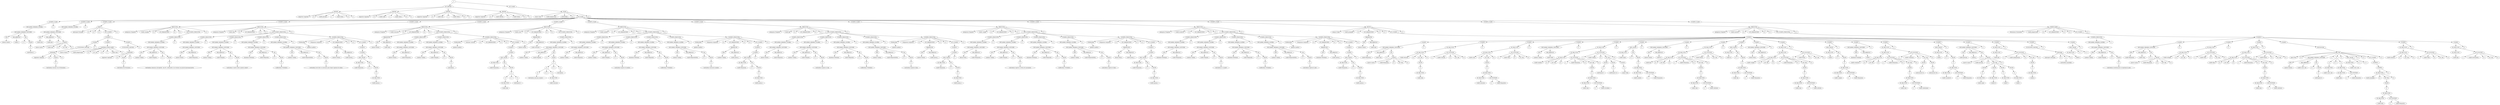 digraph G{
39379979[label="S"];
39379979->18875499;
18875499[label="LST_IMPORT"];
18875499->35661763;
35661763[label="IMPORT"];
35661763->52520413;
52520413[label="(importar) importar"];
35661763->2921675;
2921675[label="(() ("];
35661763->26295076;
26295076[label="(valId) persona"];
35661763->35329099;
35329099[label="(.) ."];
35661763->49526440;
49526440[label="(valId) xform"];
35661763->43084780;
43084780[label="()) )"];
35661763->52218704;
52218704[label="(;) ;"];
18875499->206293;
206293[label="IMPORT"];
206293->1856645;
1856645[label="(importar) importar"];
206293->16709807;
16709807[label="(() ("];
206293->16170542;
16170542[label="(valId) nodo"];
206293->11317154;
11317154[label="(.) ."];
206293->34745524;
34745524[label="(valId) xform"];
206293->44274261;
44274261[label="()) )"];
206293->62924030;
62924030[label="(;) ;"];
18875499->29445360;
29445360[label="IMPORT"];
29445360->63681652;
63681652[label="(importar) importar"];
29445360->36263964;
36263964[label="(() ("];
29445360->57940224;
57940224[label="(valId) lista"];
29445360->51699968;
51699968[label="(.) ."];
29445360->62646535;
62646535[label="(valId) xform"];
29445360->26947909;
26947909[label="()) )"];
29445360->41204595;
41204595[label="(;) ;"];
18875499->35297043;
35297043[label="IMPORT"];
35297043->49237932;
49237932[label="(importar) importar"];
35297043->40488209;
40488209[label="(() ("];
35297043->28849561;
28849561[label="(valId) libForm"];
35297043->58319463;
58319463[label="(.) ."];
35297043->55113123;
55113123[label="(valId) xform"];
35297043->26256062;
26256062[label="()) )"];
35297043->34977969;
34977969[label="(;) ;"];
39379979->46366269;
46366269[label="LST_CLASE"];
46366269->14643244;
14643244[label="CLASE"];
14643244->64680333;
64680333[label="(clase) clase"];
14643244->45252091;
45252091[label="(valId) pilapersonas"];
14643244->4615638;
4615638[label="EXTENDER"];
14643244->41540743;
41540743[label="({) {"];
14643244->38322367;
38322367[label="CP_CLASE"];
38322367->9356983;
9356983[label="CUERPO_CLASE"];
9356983->17103984;
17103984[label="DECLARAR_VARIABLE_GLOBAL"];
17103984->19718131;
19718131[label="DECLARAR_VARIABLE_SINVISIBI"];
19718131->43245458;
43245458[label="TIPO"];
43245458->53664804;
53664804[label="(entero) entero"];
19718131->13221196;
13221196[label="VAR_ARREGLO"];
13221196->51881906;
51881906[label="(valId) x"];
19718131->64283975;
64283975[label="VAL"];
64283975->41684868;
41684868[label="(=) ="];
64283975->39619499;
39619499[label="VALOR"];
39619499->21031171;
21031171[label="E"];
21031171->55062814;
55062814[label="(valNumero) 1"];
9356983->25803286;
25803286[label="(;) ;"];
38322367->30902987;
30902987[label="CUERPO_CLASE"];
30902987->9691430;
9691430[label="DECLARAR_VARIABLE_GLOBAL"];
9691430->20114008;
20114008[label="DECLARAR_VARIABLE_SINVISIBI"];
20114008->46808346;
46808346[label="TIPO"];
46808346->18621933;
18621933[label="(valId) lista"];
20114008->33379675;
33379675[label="VAR_ARREGLO"];
33379675->31981619;
31981619[label="(valId) pila"];
20114008->19399120;
19399120[label="VAL"];
19399120->40374353;
40374353[label="(=) ="];
19399120->27824865;
27824865[label="VALOR"];
27824865->49097200;
49097200[label="(nuevo) nuevo"];
27824865->39221624;
39221624[label="(valId) lista"];
27824865->17450296;
17450296[label="(() ("];
27824865->22834938;
22834938[label="LST_VAL"];
27824865->4187856;
4187856[label="()) )"];
30902987->37690705;
37690705[label="(;) ;"];
38322367->3672032;
3672032[label="CUERPO_CLASE"];
3672032->33048293;
33048293[label="MAIN"];
33048293->28999185;
28999185[label="(principal) Principal"];
33048293->59666077;
59666077[label="(() ("];
33048293->123786;
123786[label="()) )"];
33048293->1114082;
1114082[label="({) {"];
33048293->10026740;
10026740[label="LST_CUERPO"];
10026740->23131803;
23131803[label="CUERPO+"];
23131803->6859639;
6859639[label="CUERPO"];
6859639->61736753;
61736753[label="FUNCIONES_NATIVAS"];
61736753->18759866;
18759866[label="IMPRIMIR"];
18759866->34621067;
34621067[label="(imprimir) imprimir"];
18759866->43154149;
43154149[label="(() ("];
18759866->52843025;
52843025[label="VALOR"];
52843025->5825185;
5825185[label="E"];
5825185->52426669;
52426669[label="(valCadena) iniciare con el formulario"];
18759866->2077973;
2077973[label="()) )"];
6859639->18701764;
18701764[label="(;) ;"];
23131803->34098154;
34098154[label="CUERPO"];
34098154->38447936;
38447936[label="LLAMADA_FORMULARIO"];
38447936->10487112;
10487112[label="(nuevo) Nuevo"];
38447936->27275145;
27275145[label="(valId) pilapersonas"];
38447936->44149718;
44149718[label="(() ("];
38447936->61803142;
61803142[label="LST_VAL"];
38447936->19357372;
19357372[label="()) )"];
38447936->39998624;
39998624[label="(.) ."];
38447936->24443299;
24443299[label="(todo) todo"];
38447936->18663102;
18663102[label="(;) ;"];
23131803->33750194;
33750194[label="CUERPO"];
33750194->35316297;
35316297[label="FUNCIONES_NATIVAS"];
35316297->49411218;
49411218[label="IMPRIMIR"];
49411218->42047784;
42047784[label="(imprimir) imprimir"];
49411218->42885739;
42885739[label="(() ("];
49411218->50427332;
50427332[label="VALOR"];
50427332->51192804;
51192804[label="E"];
51192804->58082052;
58082052[label="(valCadena) fin formulario"];
49411218->52976421;
52976421[label="()) )"];
33750194->7025744;
7025744[label="(;) ;"];
33048293->63231703;
63231703[label="(}) }"];
38322367->32214417;
32214417[label="CUERPO_CLASE"];
32214417->21494305;
21494305[label="PREGUNTA"];
21494305->59231023;
59231023[label="(pregunta) Pregunta"];
21494305->63317164;
63317164[label="(valId) notapila"];
21494305->32983569;
32983569[label="(() ("];
21494305->28416672;
28416672[label="LST_PARAMETROS"];
21494305->54423456;
54423456[label="()) )"];
21494305->20049059;
20049059[label="({) {"];
21494305->46223811;
46223811[label="LST_CUERPO_PREGUNTA"];
46223811->13361120;
13361120[label="CUERPO_PREGUNTA"];
13361120->53141219;
53141219[label="DECLARAR_VARIABLE_GLOBAL"];
53141219->8508925;
8508925[label="DECLARAR_VARIABLE_SINVISIBI"];
8508925->9471463;
9471463[label="TIPO"];
9471463->18134306;
18134306[label="(cadena) Cadena"];
8508925->28991032;
28991032[label="VAR_ARREGLO"];
28991032->59592696;
59592696[label="(valId) Etiqueta"];
8508925->66572221;
66572221[label="VAL"];
66572221->62279078;
62279078[label="(=) ="];
66572221->23640798;
23640798[label="VALOR"];
23640798->11440597;
11440597[label="E"];
11440597->35856517;
35856517[label="(valCadena) atencion: @{negrilla, tam:30, subrayado}:{se evaluara una pila de personas}@ fin"];
13361120->54273197;
54273197[label="(;) ;"];
21494305->18696727;
18696727[label="(}) }"];
38322367->34052821;
34052821[label="CUERPO_CLASE"];
34052821->38039934;
38039934[label="PREGUNTA"];
38039934->6815093;
6815093[label="(pregunta) Pregunta"];
38039934->61335842;
61335842[label="(valId) data"];
38039934->15151670;
15151670[label="(() ("];
38039934->2147306;
2147306[label="LST_PARAMETROS"];
38039934->19325759;
19325759[label="()) )"];
38039934->39714111;
39714111[label="({) {"];
38039934->21882681;
21882681[label="LST_CUERPO_PREGUNTA"];
21882681->62726408;
62726408[label="CUERPO_PREGUNTA"];
62726408->27666764;
27666764[label="DECLARAR_VARIABLE_GLOBAL"];
27666764->47674286;
47674286[label="DECLARAR_VARIABLE_SINVISIBI"];
47674286->26415391;
26415391[label="TIPO"];
26415391->36411928;
36411928[label="(entero) Entero"];
47674286->59271898;
59271898[label="VAR_ARREGLO"];
59271898->63685038;
63685038[label="(valId) Respuesta"];
62726408->36294438;
36294438[label="(;) ;"];
21882681->58214490;
58214490[label="CUERPO_PREGUNTA"];
58214490->54168362;
54168362[label="DECLARAR_VARIABLE_GLOBAL"];
54168362->17753217;
17753217[label="DECLARAR_VARIABLE_SINVISIBI"];
17753217->25561231;
25561231[label="TIPO"];
25561231->28724493;
28724493[label="(cadena) Cadena"];
17753217->57193853;
57193853[label="VAR_ARREGLO"];
57193853->44982630;
44982630[label="(valId) Etiqueta"];
17753217->2190491;
2190491[label="VAL"];
2190491->19714419;
19714419[label="(=) ="];
2190491->43212049;
43212049[label="VALOR"];
43212049->53364125;
53364125[label="E"];
53364125->10515080;
10515080[label="(valCadena) cuantos datos quieres meter?"];
58214490->27526859;
27526859[label="(;) ;"];
21882681->46415143;
46415143[label="CUERPO_PREGUNTA"];
46415143->15083110;
15083110[label="DECLARAR_VARIABLE_GLOBAL"];
15083110->1530263;
1530263[label="DECLARAR_VARIABLE_SINVISIBI"];
1530263->13772373;
13772373[label="TIPO"];
13772373->56842496;
56842496[label="(booleano) Booleano"];
1530263->41820417;
41820417[label="VAR_ARREGLO"];
41820417->40839433;
40839433[label="(valId) Requerido"];
1530263->32010577;
32010577[label="VAL"];
32010577->19659738;
19659738[label="(=) ="];
32010577->42719917;
42719917[label="VALOR"];
42719917->48934940;
48934940[label="E"];
48934940->37761278;
37761278[label="(valBoolean) Verdadero"];
46415143->4307190;
4307190[label="(;) ;"];
21882681->38764716;
38764716[label="CUERPO_PREGUNTA"];
38764716->13338129;
13338129[label="DECLARAR_VARIABLE_GLOBAL"];
13338129->52934302;
52934302[label="DECLARAR_VARIABLE_SINVISIBI"];
52934302->6646677;
6646677[label="TIPO"];
6646677->59820093;
59820093[label="(cadena) Cadena"];
52934302->1509928;
1509928[label="VAR_ARREGLO"];
1509928->13589360;
13589360[label="(valId) RequeridoMsn"];
52934302->55195381;
55195381[label="VAL"];
55195381->26996384;
26996384[label="(=) ="];
55195381->41640866;
41640866[label="VALOR"];
41640866->39223476;
39223476[label="E"];
39223476->17466967;
17466967[label="(valCadena) este dato es necesario para lograr ingresar los datos"];
38764716->22984981;
22984981[label="(;) ;"];
21882681->5538237;
5538237[label="CUERPO_PREGUNTA"];
5538237->49844138;
49844138[label="VISIBILIDAD"];
49844138->45944059;
45944059[label="(publico) publico"];
5538237->10843355;
10843355[label="(respuesta) respuesta"];
5538237->30481338;
30481338[label="(() ("];
5538237->5896594;
5896594[label="LST_PARAMETROS"];
5896594->53069346;
53069346[label="PARAMETRO"];
53069346->7862068;
7862068[label="TIPO"];
7862068->3649754;
3649754[label="(entero) Entero"];
53069346->32847787;
32847787[label="VAR_ARREGLO"];
32847787->27194634;
27194634[label="(valId) param_1"];
5538237->43425119;
43425119[label="()) )"];
5538237->55281755;
55281755[label="({) {"];
5538237->27773751;
27773751[label="LST_CUERPO"];
27773751->48637172;
48637172[label="CUERPO+"];
48637172->35081372;
35081372[label="CUERPO"];
35081372->47296894;
47296894[label="ASIG_VALOR"];
47296894->23018869;
23018869[label="ID_VAR_FUNC"];
23018869->5843233;
5843233[label="(valId) Respuesta"];
47296894->52589099;
52589099[label="VAL"];
52589099->3539844;
3539844[label="(=) ="];
52589099->31858597;
31858597[label="VALOR"];
31858597->18291919;
18291919[label="E"];
18291919->30409547;
30409547[label="ID_VAR_FUNC"];
30409547->5250475;
5250475[label="(valId) param_1"];
35081372->47254279;
47254279[label="(;) ;"];
5538237->22635327;
22635327[label="(}) }"];
38039934->2391358;
2391358[label="(}) }"];
38322367->21522228;
21522228[label="CUERPO_CLASE"];
21522228->59482330;
59482330[label="PREGUNTA"];
59482330->65578930;
65578930[label="(pregunta) Pregunta"];
59482330->53339459;
53339459[label="(valId) iteracion"];
59482330->10293088;
10293088[label="(() ("];
59482330->25528928;
25528928[label="LST_PARAMETROS"];
25528928->28433766;
28433766[label="PARAMETRO"];
28433766->54577306;
54577306[label="TIPO"];
54577306->21433709;
21433709[label="(entero) Entero"];
28433766->58685656;
58685656[label="VAR_ARREGLO"];
58685656->58408860;
58408860[label="(valId) data"];
59482330->55917699;
55917699[label="()) )"];
59482330->33497244;
33497244[label="({) {"];
59482330->33039746;
33039746[label="LST_CUERPO_PREGUNTA"];
33039746->28922261;
28922261[label="CUERPO_PREGUNTA"];
28922261->58973758;
58973758[label="DECLARAR_VARIABLE_GLOBAL"];
58973758->61001774;
61001774[label="DECLARAR_VARIABLE_SINVISIBI"];
61001774->12145054;
12145054[label="TIPO"];
12145054->42196623;
42196623[label="(entero) Entero"];
61001774->44225290;
44225290[label="VAR_ARREGLO"];
44225290->62483297;
62483297[label="(valId) Respuesta"];
28922261->25478763;
25478763[label="(;) ;"];
33039746->27982283;
27982283[label="CUERPO_PREGUNTA"];
27982283->50513961;
50513961[label="DECLARAR_VARIABLE_GLOBAL"];
50513961->51972470;
51972470[label="DECLARAR_VARIABLE_SINVISIBI"];
51972470->65099051;
65099051[label="TIPO"];
65099051->49020554;
49020554[label="(cadena) Cadena"];
51972470->38531802;
38531802[label="VAR_ARREGLO"];
38531802->11241901;
11241901[label="(valId) Etiqueta"];
51972470->34068253;
34068253[label="VAL"];
34068253->38178826;
38178826[label="(=) ="];
34068253->8065117;
8065117[label="VALOR"];
8065117->5477191;
5477191[label="E"];
5477191->49294721;
49294721[label="(valCadena)  "];
27982283->40999308;
40999308[label="(;) ;"];
33039746->33449458;
33449458[label="CUERPO_PREGUNTA"];
33449458->32609666;
32609666[label="VISIBILIDAD"];
32609666->25051543;
25051543[label="(publico) publico"];
33449458->24137296;
24137296[label="(calcular) Calcular"];
33449458->15909080;
15909080[label="(() ("];
33449458->8963999;
8963999[label="LST_PARAMETROS"];
33449458->13567135;
13567135[label="()) )"];
33449458->54995351;
54995351[label="({) {"];
33449458->25196113;
25196113[label="LST_CUERPO"];
25196113->25438431;
25438431[label="CUERPO+"];
25438431->27619288;
27619288[label="CUERPO"];
27619288->47247007;
47247007[label="ASIG_VALOR"];
47247007->22569884;
22569884[label="ID_VAR_FUNC"];
22569884->1802368;
1802368[label="(valId) Respuesta"];
47247007->16221316;
16221316[label="VAL"];
16221316->11774121;
11774121[label="(=) ="];
16221316->38858233;
38858233[label="VALOR"];
38858233->14179779;
14179779[label="E"];
14179779->60509154;
60509154[label="E"];
60509154->7711478;
7711478[label="ID_VAR_FUNC"];
7711478->2294440;
2294440[label="(valId) data"];
14179779->20649961;
20649961[label="(+) +"];
14179779->51631922;
51631922[label="E"];
51631922->62034116;
62034116[label="(valNumero) 1"];
27619288->21436136;
21436136[label="(;) ;"];
33449458->58707504;
58707504[label="(}) }"];
59482330->58605492;
58605492[label="(}) }"];
38322367->57687380;
57687380[label="CUERPO_CLASE"];
57687380->49424379;
49424379[label="PREGUNTA"];
49424379->42166233;
42166233[label="(pregunta) Pregunta"];
49424379->43951783;
43951783[label="(valId) aviso"];
49424379->60021735;
60021735[label="(() ("];
49424379->3324704;
3324704[label="LST_PARAMETROS"];
3324704->29922341;
29922341[label="PARAMETRO"];
29922341->865613;
865613[label="TIPO"];
865613->7790523;
7790523[label="(entero) entero"];
29922341->3005847;
3005847[label="VAR_ARREGLO"];
3005847->27052626;
27052626[label="(valId) iteracion"];
49424379->42147045;
42147045[label="()) )"];
49424379->43779089;
43779089[label="({) {"];
49424379->58467488;
58467488[label="LST_CUERPO_PREGUNTA"];
58467488->56445345;
56445345[label="CUERPO_PREGUNTA"];
56445345->38246063;
38246063[label="DECLARAR_VARIABLE_GLOBAL"];
38246063->8670250;
8670250[label="DECLARAR_VARIABLE_SINVISIBI"];
8670250->10923387;
10923387[label="TIPO"];
10923387->31201619;
31201619[label="(cadena) Cadena"];
8670250->12379115;
12379115[label="VAR_ARREGLO"];
12379115->44303172;
44303172[label="(valId) Etiqueta"];
8670250->63184231;
63184231[label="VAL"];
63184231->31787174;
31787174[label="(=) ="];
63184231->17649112;
17649112[label="VALOR"];
17649112->24624288;
24624288[label="E"];
24624288->20292006;
20292006[label="E"];
20292006->48410331;
48410331[label="E"];
48410331->33039800;
33039800[label="(valCadena) persona numero : "];
20292006->28922751;
28922751[label="(+) +"];
20292006->58978167;
58978167[label="E"];
58978167->61041458;
61041458[label="ID_VAR_FUNC"];
61041458->12502218;
12502218[label="(valId) iteracion"];
24624288->45411103;
45411103[label="(+) +"];
24624288->6046746;
6046746[label="E"];
6046746->54420716;
54420716[label="(valCadena)  "];
56445345->20024398;
20024398[label="(;) ;"];
49424379->46001857;
46001857[label="(}) }"];
38322367->11363535;
11363535[label="CUERPO_CLASE"];
11363535->35162951;
35162951[label="PREGUNTA"];
35162951->48031108;
48031108[label="(pregunta) Pregunta"];
35162951->29626789;
29626789[label="(valId) nombre"];
35162951->65314517;
65314517[label="(() ("];
35162951->50959748;
50959748[label="LST_PARAMETROS"];
35162951->55984556;
55984556[label="()) )"];
35162951->34098956;
34098956[label="({) {"];
35162951->38455150;
38455150[label="LST_CUERPO_PREGUNTA"];
38455150->10552036;
10552036[label="CUERPO_PREGUNTA"];
10552036->27859461;
27859461[label="DECLARAR_VARIABLE_GLOBAL"];
27859461->49408564;
49408564[label="DECLARAR_VARIABLE_SINVISIBI"];
49408564->42023897;
42023897[label="TIPO"];
42023897->42670757;
42670757[label="(cadena) Cadena"];
49408564->48492497;
48492497[label="VAR_ARREGLO"];
48492497->33779294;
33779294[label="(valId) Respuesta"];
10552036->35578198;
35578198[label="(;) ;"];
38455150->51768328;
51768328[label="CUERPO_PREGUNTA"];
51768328->63261775;
63261775[label="DECLARAR_VARIABLE_GLOBAL"];
63261775->32485067;
32485067[label="DECLARAR_VARIABLE_SINVISIBI"];
32485067->23930149;
23930149[label="TIPO"];
23930149->14044750;
14044750[label="(cadena) Cadena"];
32485067->59293887;
59293887[label="VAR_ARREGLO"];
59293887->63882937;
63882937[label="(valId) Etiqueta"];
32485067->38075525;
38075525[label="VAL"];
38075525->7135413;
7135413[label="(=) ="];
38075525->64218721;
64218721[label="VALOR"];
64218721->41097577;
41097577[label="E"];
41097577->34333880;
34333880[label="(valCadena) ingrese el nombre"];
51768328->40569470;
40569470[label="(;) ;"];
38455150->29580916;
29580916[label="CUERPO_PREGUNTA"];
29580916->64901660;
64901660[label="DECLARAR_VARIABLE_GLOBAL"];
64901660->47244029;
47244029[label="DECLARAR_VARIABLE_SINVISIBI"];
47244029->22543082;
22543082[label="TIPO"];
22543082->1561146;
1561146[label="(booleano) Booleano"];
47244029->14050320;
14050320[label="VAR_ARREGLO"];
14050320->59344020;
59344020[label="(valId) Requerido"];
47244029->64334135;
64334135[label="VAL"];
64334135->42136306;
42136306[label="(=) ="];
64334135->43682438;
43682438[label="VALOR"];
43682438->57597629;
57597629[label="E"];
57597629->48616614;
48616614[label="(valBoolean) Verdadero"];
29580916->34896348;
34896348[label="(;) ;"];
38455150->45631679;
45631679[label="CUERPO_PREGUNTA"];
45631679->8031928;
8031928[label="DECLARAR_VARIABLE_GLOBAL"];
8031928->5178488;
5178488[label="DECLARAR_VARIABLE_SINVISIBI"];
5178488->46606392;
46606392[label="TIPO"];
46606392->16804345;
16804345[label="(cadena) Cadena"];
5178488->17021380;
17021380[label="VAR_ARREGLO"];
17021380->18974699;
18974699[label="(valId) RequeridoMsn"];
5178488->36554565;
36554565[label="VAL"];
36554565->60555637;
60555637[label="(=) ="];
36554565->8129827;
8129827[label="VALOR"];
8129827->6059584;
6059584[label="E"];
6059584->54536261;
54536261[label="(valCadena) necesario nombre"];
45631679->21064308;
21064308[label="(;) ;"];
38455150->55361044;
55361044[label="CUERPO_PREGUNTA"];
55361044->28487351;
28487351[label="VISIBILIDAD"];
28487351->55059575;
55059575[label="(publico) publico"];
55361044->25774132;
25774132[label="(respuesta) respuesta"];
55361044->30640599;
30640599[label="(() ("];
55361044->7329937;
7329937[label="LST_PARAMETROS"];
7329937->65969435;
65969435[label="PARAMETRO"];
65969435->56854006;
56854006[label="TIPO"];
56854006->41924012;
41924012[label="(cadena) Cadena"];
65969435->41771788;
41771788[label="VAR_ARREGLO"];
41771788->40401777;
40401777[label="(valId) param_1"];
55361044->28071674;
28071674[label="()) )"];
55361044->51318482;
51318482[label="({) {"];
55361044->59213161;
59213161[label="LST_CUERPO"];
59213161->63156409;
63156409[label="CUERPO+"];
63156409->31536769;
31536769[label="CUERPO"];
31536769->15395467;
15395467[label="ASIG_VALOR"];
15395467->4341481;
4341481[label="ID_VAR_FUNC"];
4341481->39073330;
39073330[label="(valId) Respuesta"];
15395467->16115657;
16115657[label="VAL"];
16115657->10823190;
10823190[label="(=) ="];
16115657->30299850;
30299850[label="VALOR"];
30299850->4263198;
4263198[label="E"];
4263198->38368787;
38368787[label="ID_VAR_FUNC"];
38368787->9774771;
9774771[label="(valId) param_1"];
31536769->20864077;
20864077[label="(;) ;"];
55361044->53558972;
53558972[label="(}) }"];
35162951->12268704;
12268704[label="(}) }"];
38322367->43309474;
43309474[label="CUERPO_CLASE"];
43309474->54240947;
54240947[label="PREGUNTA"];
54240947->18406476;
18406476[label="(pregunta) Pregunta"];
54240947->31440558;
31440558[label="(valId) dpi"];
54240947->14529570;
14529570[label="(() ("];
54240947->63657274;
63657274[label="LST_PARAMETROS"];
54240947->36044558;
36044558[label="()) )"];
54240947->55965566;
55965566[label="({) {"];
54240947->33928053;
33928053[label="LST_CUERPO_PREGUNTA"];
33928053->36917027;
36917027[label="CUERPO_PREGUNTA"];
36917027->63817793;
63817793[label="DECLARAR_VARIABLE_GLOBAL"];
63817793->37489233;
37489233[label="DECLARAR_VARIABLE_SINVISIBI"];
37489233->1858778;
1858778[label="TIPO"];
1858778->16729007;
16729007[label="(entero) Entero"];
37489233->16343335;
16343335[label="VAR_ARREGLO"];
16343335->12872293;
12872293[label="(valId) Respuesta"];
36917027->48741777;
48741777[label="(;) ;"];
33928053->36022812;
36022812[label="CUERPO_PREGUNTA"];
36022812->55769855;
55769855[label="DECLARAR_VARIABLE_GLOBAL"];
55769855->32166651;
32166651[label="DECLARAR_VARIABLE_SINVISIBI"];
32166651->21064410;
21064410[label="TIPO"];
21064410->55361963;
55361963[label="(cadena) Cadena"];
32166651->28495625;
28495625[label="VAR_ARREGLO"];
28495625->55134036;
55134036[label="(valId) Etiqueta"];
32166651->26444277;
26444277[label="VAL"];
26444277->36671901;
36671901[label="(=) ="];
26444277->61611653;
61611653[label="VALOR"];
61611653->17633966;
17633966[label="E"];
17633966->24487969;
24487969[label="(valCadena) ingrese su dpi"];
36022812->19065136;
19065136[label="(;) ;"];
33928053->37368498;
37368498[label="CUERPO_PREGUNTA"];
37368498->772170;
772170[label="DECLARAR_VARIABLE_GLOBAL"];
772170->6949536;
6949536[label="DECLARAR_VARIABLE_SINVISIBI"];
6949536->62545829;
62545829[label="TIPO"];
62545829->26041554;
26041554[label="(booleano) Booleano"];
6949536->33047401;
33047401[label="VAR_ARREGLO"];
33047401->28991153;
28991153[label="(valId) Requerido"];
6949536->59593788;
59593788[label="VAL"];
59593788->66582052;
66582052[label="(=) ="];
59593788->62367561;
62367561[label="VALOR"];
62367561->24437140;
24437140[label="E"];
24437140->18607670;
18607670[label="(valBoolean) Verdadero"];
37368498->33251304;
33251304[label="(;) ;"];
33928053->30826283;
30826283[label="CUERPO_PREGUNTA"];
30826283->9001097;
9001097[label="DECLARAR_VARIABLE_GLOBAL"];
9001097->13901009;
13901009[label="DECLARAR_VARIABLE_SINVISIBI"];
13901009->58000222;
58000222[label="TIPO"];
58000222->52239951;
52239951[label="(cadena) Cadena"];
13901009->397519;
397519[label="VAR_ARREGLO"];
397519->3577678;
3577678[label="(valId) RequeridoMsn"];
13901009->32199110;
32199110[label="VAL"];
32199110->21356534;
21356534[label="(=) ="];
32199110->57991080;
57991080[label="VALOR"];
57991080->52157678;
52157678[label="E"];
52157678->66765919;
66765919[label="(valCadena) ingrese el dpi"];
30826283->64022366;
64022366[label="(;) ;"];
33928053->39330387;
39330387[label="CUERPO_PREGUNTA"];
39330387->18429167;
18429167[label="VISIBILIDAD"];
18429167->31644779;
31644779[label="(publico) publico"];
39330387->16367560;
16367560[label="(respuesta) respuesta"];
39330387->13090320;
13090320[label="(() ("];
39330387->50704018;
50704018[label="LST_PARAMETROS"];
50704018->53682985;
53682985[label="PARAMETRO"];
53682985->13384821;
13384821[label="TIPO"];
13384821->53354527;
53354527[label="(entero) Entero"];
53682985->10428696;
10428696[label="VAR_ARREGLO"];
10428696->26749401;
26749401[label="(valId) param_1"];
39330387->39418019;
39418019[label="()) )"];
39330387->19217855;
19217855[label="({) {"];
39330387->38742975;
38742975[label="LST_CUERPO"];
38742975->13142459;
13142459[label="CUERPO+"];
13142459->51173267;
51173267[label="CUERPO"];
51173267->57906226;
57906226[label="ASIG_VALOR"];
57906226->51393992;
51393992[label="ID_VAR_FUNC"];
51393992->59892750;
59892750[label="(valId) Respuesta"];
57906226->2163846;
2163846[label="VAL"];
2163846->19474615;
19474615[label="(=) ="];
2163846->41053812;
41053812[label="VALOR"];
41053812->33939988;
33939988[label="E"];
33939988->37024442;
37024442[label="ID_VAR_FUNC"];
37024442->64784526;
64784526[label="(valId) param_1"];
51173267->46189825;
46189825[label="(;) ;"];
39330387->13055244;
13055244[label="(}) }"];
54240947->50388336;
50388336[label="(}) }"];
38322367->50841847;
50841847[label="CUERPO_CLASE"];
50841847->54923440;
54923440[label="PREGUNTA"];
54923440->24548918;
24548918[label="(pregunta) Pregunta"];
54923440->19613673;
19613673[label="(valId) cumple"];
54923440->42305330;
42305330[label="(() ("];
54923440->45203650;
45203650[label="LST_PARAMETROS"];
54923440->4179666;
4179666[label="()) )"];
54923440->37616995;
37616995[label="({) {"];
54923440->3008638;
3008638[label="LST_CUERPO_PREGUNTA"];
3008638->27077749;
27077749[label="CUERPO_PREGUNTA"];
27077749->42373151;
42373151[label="DECLARAR_VARIABLE_GLOBAL"];
42373151->45814047;
45814047[label="DECLARAR_VARIABLE_SINVISIBI"];
45814047->9673245;
9673245[label="TIPO"];
9673245->19950346;
19950346[label="(fecha) Fecha"];
45814047->45335391;
45335391[label="VAR_ARREGLO"];
45335391->5365342;
5365342[label="(valId) Respuesta"];
27077749->48288078;
48288078[label="(;) ;"];
3008638->31939521;
31939521[label="CUERPO_PREGUNTA"];
31939521->19020241;
19020241[label="DECLARAR_VARIABLE_GLOBAL"];
19020241->36964446;
36964446[label="DECLARAR_VARIABLE_SINVISIBI"];
36964446->64244561;
64244561[label="TIPO"];
64244561->41330139;
41330139[label="(cadena) Cadena"];
36964446->36426933;
36426933[label="VAR_ARREGLO"];
36426933->59406944;
59406944[label="(valId) Etiqueta"];
36964446->64900454;
64900454[label="VAL"];
64900454->47233174;
47233174[label="(=) ="];
64900454->22445387;
22445387[label="VALOR"];
22445387->681892;
681892[label="E"];
681892->6137036;
6137036[label="(valCadena) ingrese su fecha de nacimiento"];
31939521->55233331;
55233331[label="(;) ;"];
3008638->27337939;
27337939[label="CUERPO_PREGUNTA"];
27337939->44714859;
44714859[label="DECLARAR_VARIABLE_GLOBAL"];
44714859->66889413;
66889413[label="DECLARAR_VARIABLE_SINVISIBI"];
66889413->65133811;
65133811[label="TIPO"];
65133811->49333388;
49333388[label="(booleano) Booleano"];
66889413->41347315;
41347315[label="VAR_ARREGLO"];
41347315->36581520;
36581520[label="(valId) Requerido"];
66889413->60798228;
60798228[label="VAL"];
60798228->10313144;
10313144[label="(=) ="];
60798228->25709437;
25709437[label="VALOR"];
25709437->30058349;
30058349[label="E"];
30058349->2089687;
2089687[label="(valBoolean) Verdadero"];
27337939->18807190;
18807190[label="(;) ;"];
3008638->35046986;
35046986[label="CUERPO_PREGUNTA"];
35046986->46987420;
46987420[label="DECLARAR_VARIABLE_GLOBAL"];
46987420->20233597;
20233597[label="DECLARAR_VARIABLE_SINVISIBI"];
20233597->47884646;
47884646[label="TIPO"];
47884646->28308632;
28308632[label="(cadena) Cadena"];
20233597->53451100;
53451100[label="VAR_ARREGLO"];
53451100->11297860;
11297860[label="(valId) RequeridoMsn"];
20233597->34571880;
34571880[label="VAL"];
34571880->42711464;
42711464[label="(=) ="];
34571880->48858863;
48858863[label="VALOR"];
48858863->37076589;
37076589[label="E"];
37076589->65253851;
65253851[label="(valCadena) ingrese el dato"];
35046986->50413755;
50413755[label="(;) ;"];
3008638->51070612;
51070612[label="CUERPO_PREGUNTA"];
51070612->56982329;
56982329[label="VISIBILIDAD"];
56982329->43078913;
43078913[label="(publico) publico"];
51070612->52165903;
52165903[label="(respuesta) respuesta"];
51070612->66839947;
66839947[label="(() ("];
51070612->64688614;
64688614[label="LST_PARAMETROS"];
64688614->45326617;
45326617[label="PARAMETRO"];
45326617->5286373;
5286373[label="TIPO"];
5286373->47577364;
47577364[label="(fecha) Fecha"];
45326617->25543093;
25543093[label="VAR_ARREGLO"];
25543093->28561251;
28561251[label="(valId) param_1"];
51070612->55724670;
55724670[label="()) )"];
51070612->31759983;
31759983[label="({) {"];
51070612->17404391;
17404391[label="LST_CUERPO"];
17404391->22421791;
22421791[label="CUERPO+"];
22421791->469528;
469528[label="CUERPO"];
469528->4225755;
4225755[label="ASIG_VALOR"];
4225755->38031802;
38031802[label="ID_VAR_FUNC"];
38031802->6741900;
6741900[label="(valId) Respuesta"];
4225755->60677108;
60677108[label="VAL"];
60677108->9223066;
9223066[label="(=) ="];
60677108->15898735;
15898735[label="VALOR"];
15898735->8870892;
8870892[label="E"];
8870892->12729171;
12729171[label="ID_VAR_FUNC"];
12729171->47453675;
47453675[label="(valId) param_1"];
469528->24429894;
24429894[label="(;) ;"];
51070612->18542462;
18542462[label="(}) }"];
54923440->32664435;
32664435[label="(}) }"];
38322367->25544462;
25544462[label="CUERPO_CLASE"];
25544462->28573568;
28573568[label="PREGUNTA"];
28573568->55835522;
55835522[label="(pregunta) Pregunta"];
28573568->32757653;
32757653[label="(valId) estadcivil"];
28573568->26383427;
26383427[label="(() ("];
28573568->36124251;
36124251[label="LST_PARAMETROS"];
28573568->56682808;
56682808[label="()) )"];
28573568->40383225;
40383225[label="({) {"];
28573568->27904713;
27904713[label="LST_CUERPO_PREGUNTA"];
27904713->49815832;
49815832[label="CUERPO_PREGUNTA"];
49815832->45689312;
45689312[label="DECLARAR_VARIABLE_GLOBAL"];
45689312->8550624;
8550624[label="DECLARAR_VARIABLE_SINVISIBI"];
8550624->9846754;
9846754[label="TIPO"];
9846754->21511928;
21511928[label="(booleano) Booleano"];
8550624->59389625;
59389625[label="VAR_ARREGLO"];
59389625->64744584;
64744584[label="(valId) Respuesta"];
49815832->45830349;
45830349[label="(;) ;"];
27904713->9819961;
9819961[label="CUERPO_PREGUNTA"];
9819961->21270789;
21270789[label="DECLARAR_VARIABLE_GLOBAL"];
21270789->57219378;
57219378[label="DECLARAR_VARIABLE_SINVISIBI"];
57219378->45212362;
45212362[label="TIPO"];
45212362->4258076;
4258076[label="(cadena) Cadena"];
57219378->38322691;
38322691[label="VAR_ARREGLO"];
38322691->9359903;
9359903[label="(valId) Etiqueta"];
57219378->17130265;
17130265[label="VAL"];
17130265->19954658;
19954658[label="(=) ="];
17130265->45374195;
45374195[label="VALOR"];
45374195->5714573;
5714573[label="E"];
5714573->51431161;
51431161[label="(valCadena) es casado?"];
9819961->60227273;
60227273[label="(;) ;"];
27904713->5174549;
5174549[label="CUERPO_PREGUNTA"];
5174549->46570941;
46570941[label="DECLARAR_VARIABLE_GLOBAL"];
46570941->16485292;
16485292[label="DECLARAR_VARIABLE_SINVISIBI"];
16485292->14149906;
14149906[label="TIPO"];
14149906->60240296;
60240296[label="(booleano) Booleano"];
16485292->5291760;
5291760[label="VAR_ARREGLO"];
5291760->47625841;
47625841[label="(valId) Requerido"];
16485292->25979390;
25979390[label="VAL"];
25979390->32487918;
32487918[label="(=) ="];
25979390->23955812;
23955812[label="VALOR"];
23955812->14275720;
14275720[label="E"];
14275720->61372619;
61372619[label="(valBoolean) Verdadero"];
5174549->15482662;
15482662[label="(;) ;"];
27904713->5126234;
5126234[label="CUERPO_PREGUNTA"];
5126234->46136113;
46136113[label="DECLARAR_VARIABLE_GLOBAL"];
46136113->12571834;
12571834[label="DECLARAR_VARIABLE_SINVISIBI"];
12571834->46037648;
46037648[label="TIPO"];
46037648->11685651;
11685651[label="(cadena) Cadena"];
12571834->38061996;
38061996[label="VAR_ARREGLO"];
38061996->7013644;
7013644[label="(valId) RequeridoMsn"];
12571834->63122796;
63122796[label="VAL"];
63122796->31234253;
31234253[label="(=) ="];
63122796->12672824;
12672824[label="VALOR"];
12672824->46946559;
46946559[label="E"];
46946559->19865849;
19865849[label="(valCadena) ingrese la info"];
5126234->44574921;
44574921[label="(;) ;"];
27904713->65629975;
65629975[label="CUERPO_PREGUNTA"];
65629975->53798868;
53798868[label="VISIBILIDAD"];
53798868->14427769;
14427769[label="(publico) publico"];
65629975->62741064;
62741064[label="(respuesta) respuesta"];
65629975->27798664;
27798664[label="(() ("];
65629975->48861387;
48861387[label="LST_PARAMETROS"];
48861387->37099307;
37099307[label="PARAMETRO"];
37099307->65458312;
65458312[label="TIPO"];
65458312->52253899;
52253899[label="(booleano) Booleano"];
37099307->523045;
523045[label="VAR_ARREGLO"];
523045->4707407;
4707407[label="(valId) param_1"];
65629975->42366666;
42366666[label="()) )"];
65629975->45755680;
45755680[label="({) {"];
65629975->9147936;
9147936[label="LST_CUERPO"];
9147936->15222565;
15222565[label="CUERPO+"];
15222565->2785358;
2785358[label="CUERPO"];
2785358->25068230;
25068230[label="ASIG_VALOR"];
25068230->24287485;
24287485[label="ID_VAR_FUNC"];
24287485->17260781;
17260781[label="(valId) Respuesta"];
25068230->21129301;
21129301[label="VAL"];
21129301->55945983;
55945983[label="(=) ="];
21129301->33751805;
33751805[label="VALOR"];
33751805->35330790;
35330790[label="E"];
35330790->49541661;
49541661[label="ID_VAR_FUNC"];
49541661->43221770;
43221770[label="(valId) param_1"];
2785358->53451614;
53451614[label="(;) ;"];
65629975->11302482;
11302482[label="(}) }"];
28573568->34613479;
34613479[label="(}) }"];
38322367->43085863;
43085863[label="CUERPO_CLASE"];
43085863->52228449;
52228449[label="GRUPO"];
52228449->294000;
294000[label="(grupo) Grupo"];
52228449->2646004;
2646004[label="(valId) grupopila"];
52228449->23814038;
23814038[label="(() ("];
52228449->12999751;
12999751[label="LST_PARAMETROS"];
12999751->49888896;
49888896[label="PARAMETRO"];
49888896->46346882;
46346882[label="TIPO"];
46346882->14468758;
14468758[label="(entero) entero"];
49888896->63109966;
63109966[label="VAR_ARREGLO"];
63109966->31118786;
31118786[label="(valId) data"];
52228449->11633618;
11633618[label="()) )"];
52228449->37593705;
37593705[label="({) {"];
52228449->2799031;
2799031[label="LST_CUERPO"];
2799031->25191285;
25191285[label="CUERPO+"];
25191285->25394981;
25394981[label="CUERPO"];
25394981->27228238;
27228238[label="DECLARAR_VARIABLE_SINVISIBI"];
27228238->43727555;
43727555[label="TIPO"];
43727555->58003675;
58003675[label="(valId) Respuesta"];
27228238->52271033;
52271033[label="VAR_ARREGLO"];
52271033->677253;
677253[label="(valId) resp"];
27228238->6095280;
6095280[label="VAL"];
6095280->54857523;
54857523[label="(=) ="];
6095280->23955663;
23955663[label="VALOR"];
23955663->14274382;
14274382[label="(nuevo) nuevo"];
23955663->61360575;
61360575[label="(valId) Respuesta"];
23955663->15374269;
15374269[label="(() ("];
23955663->4150696;
4150696[label="LST_VAL"];
23955663->37356265;
37356265[label="()) )"];
25394981->662065;
662065[label="(;) ;"];
25191285->5958585;
5958585[label="CUERPO"];
5958585->53627266;
53627266[label="ID_VAR_FUNC"];
53627266->12883349;
12883349[label="ID_VAR_FUNC"];
12883349->48841284;
48841284[label="(valId) iteracion"];
12883349->36918374;
36918374[label="(() ("];
12883349->63829918;
63829918[label="LST_VAL"];
63829918->37598356;
37598356[label="VALOR"];
37598356->2840889;
2840889[label="E"];
2840889->25568006;
25568006[label="ID_VAR_FUNC"];
25568006->28785469;
28785469[label="(valId) data"];
12883349->57742629;
57742629[label="()) )"];
53627266->49921616;
49921616[label="LST_PUNTOSP"];
49921616->46641368;
46641368[label="(.) ."];
49921616->17119133;
17119133[label="(valId) Calcular"];
49921616->19854472;
19854472[label="(() ("];
49921616->44472522;
44472522[label="LST_VAL"];
49921616->64708380;
64708380[label="()) )"];
5958585->45504511;
45504511[label="(;) ;"];
25191285->6887421;
6887421[label="CUERPO"];
6887421->61986789;
61986789[label="ID_VAR_FUNC"];
61986789->21010194;
21010194[label="ID_VAR_FUNC"];
21010194->54874019;
54874019[label="(valId) aviso"];
21010194->24104131;
24104131[label="(() ("];
21010194->15610594;
15610594[label="LST_VAL"];
15610594->6277626;
6277626[label="VALOR"];
6277626->56498634;
56498634[label="E"];
56498634->38725660;
38725660[label="ID_VAR_FUNC"];
38725660->12986626;
12986626[label="ID_VAR_FUNC"];
12986626->49770771;
49770771[label="(valId) iteracion"];
38725660->45283762;
45283762[label="LST_PUNTOSP"];
45283762->4900679;
4900679[label="(.) ."];
45283762->44106115;
44106115[label="(valId) Respuesta"];
21010194->61410719;
61410719[label="()) )"];
61986789->15825564;
15825564[label="LST_PUNTOSP"];
15825564->8212356;
8212356[label="(.) ."];
15825564->6802342;
6802342[label="(valId) Nota"];
15825564->61221085;
61221085[label="(() ("];
15825564->14118857;
14118857[label="LST_VAL"];
15825564->59960851;
59960851[label="()) )"];
6887421->2776748;
2776748[label="(;) ;"];
25191285->24990733;
24990733[label="CUERPO"];
24990733->23590007;
23590007[label="DECLARAR_VARIABLE_SINVISIBI"];
23590007->10983475;
10983475[label="TIPO"];
10983475->31742419;
31742419[label="(cadena) cadena"];
23590007->17246319;
17246319[label="VAR_ARREGLO"];
17246319->20999143;
20999143[label="(valId) name"];
24990733->54774566;
54774566[label="(;) ;"];
25191285->23209052;
23209052[label="CUERPO"];
23209052->7554882;
7554882[label="ID_VAR_FUNC"];
7554882->885082;
885082[label="ID_VAR_FUNC"];
885082->7965739;
7965739[label="ID_VAR_FUNC"];
7965739->4582792;
4582792[label="(valId) nombre"];
7965739->41245128;
41245128[label="(() ("];
7965739->35661838;
35661838[label="LST_VAL"];
7965739->52521090;
52521090[label="()) )"];
885082->2927765;
2927765[label="LST_PUNTOSP"];
2927765->26349888;
26349888[label="(.) ."];
2927765->35822404;
35822404[label="(valId) Respuesta"];
2927765->53966187;
53966187[label="(() ("];
2927765->15933636;
15933636[label="LST_VAL"];
15933636->9185002;
9185002[label="VALOR"];
9185002->15556157;
15556157[label="E"];
15556157->5787686;
5787686[label="ID_VAR_FUNC"];
5787686->52089174;
52089174[label="ID_VAR_FUNC"];
52089174->66149382;
66149382[label="(valId) resp"];
5787686->58473527;
58473527[label="LST_PUNTOSP"];
58473527->56499698;
56499698[label="(.) ."];
58473527->38735241;
38735241[label="(valId) esCadena"];
2927765->13072851;
13072851[label="()) )"];
7554882->50546803;
50546803[label="LST_PUNTOSP"];
50546803->52268049;
52268049[label="(.) ."];
50546803->650398;
650398[label="(valId) Cadena"];
50546803->5853587;
5853587[label="(() ("];
50546803->52682290;
52682290[label="LST_VAL"];
52682290->4378562;
4378562[label="VALOR"];
4378562->39407061;
39407061[label="E"];
39407061->19119237;
19119237[label="(valNumero) 7"];
52682290->37855410;
37855410[label="VALOR"];
37855410->5154373;
5154373[label="E"];
5154373->46389359;
46389359[label="(valNumero) 15"];
52682290->14851049;
14851049[label="VALOR"];
14851049->66550580;
66550580[label="E"];
66550580->62084314;
62084314[label="(nada) Nada"];
50546803->21887914;
21887914[label="()) )"];
23209052->62773503;
62773503[label="(;) ;"];
25191285->28090616;
28090616[label="CUERPO"];
28090616->51488960;
51488960[label="ASIG_VALOR"];
51488960->60747463;
60747463[label="ID_VAR_FUNC"];
60747463->9856263;
9856263[label="(valId) name"];
51488960->21597503;
21597503[label="VAL"];
21597503->60159801;
60159801[label="(=) ="];
21597503->4567303;
4567303[label="VALOR"];
4567303->41105728;
41105728[label="E"];
41105728->34407239;
34407239[label="ID_VAR_FUNC"];
34407239->41229700;
41229700[label="ID_VAR_FUNC"];
41229700->35522984;
35522984[label="(valId) nombre"];
34407239->51271404;
51271404[label="LST_PUNTOSP"];
51271404->58789457;
58789457[label="(.) ."];
51271404->59343073;
59343073[label="(valId) Respuesta"];
28090616->64325611;
64325611[label="(;) ;"];
25191285->42059594;
42059594[label="CUERPO"];
42059594->42992030;
42992030[label="DECLARAR_VARIABLE_SINVISIBI"];
42992030->51383952;
51383952[label="TIPO"];
51383952->59802385;
59802385[label="(entero) entero"];
42992030->1350554;
1350554[label="VAR_ARREGLO"];
1350554->12154988;
12154988[label="(valId) id"];
42059594->42286032;
42286032[label="(;) ;"];
25191285->45029976;
45029976[label="CUERPO"];
45029976->2616604;
2616604[label="ID_VAR_FUNC"];
2616604->23549436;
23549436[label="ID_VAR_FUNC"];
23549436->10618339;
10618339[label="ID_VAR_FUNC"];
10618339->28456193;
28456193[label="(valId) dpi"];
10618339->54779151;
54779151[label="(() ("];
10618339->23250319;
23250319[label="LST_VAL"];
10618339->7926280;
7926280[label="()) )"];
23549436->4227661;
4227661[label="LST_PUNTOSP"];
4227661->38048949;
38048949[label="(.) ."];
4227661->6896227;
6896227[label="(valId) Respuesta"];
4227661->62066047;
62066047[label="(() ("];
4227661->21723514;
21723514[label="LST_VAL"];
21723514->61293901;
61293901[label="VALOR"];
61293901->14774201;
14774201[label="E"];
14774201->65858952;
65858952[label="ID_VAR_FUNC"];
65858952->55859657;
55859657[label="ID_VAR_FUNC"];
55859657->32974871;
32974871[label="(valId) resp"];
65858952->28338386;
28338386[label="LST_PUNTOSP"];
28338386->53718883;
53718883[label="(.) ."];
28338386->13707899;
13707899[label="(valId) esEntero"];
4227661->56262227;
56262227[label="()) )"];
2616604->36597996;
36597996[label="LST_PUNTOSP"];
36597996->60946511;
60946511[label="(.) ."];
36597996->11647694;
11647694[label="(valId) Entero"];
36597996->37720384;
37720384[label="(() ("];
36597996->3939144;
3939144[label="LST_VAL"];
36597996->35452302;
35452302[label="()) )"];
45029976->50635267;
50635267[label="(;) ;"];
25191285->53064224;
53064224[label="CUERPO"];
53064224->7815975;
7815975[label="ASIG_VALOR"];
7815975->3234911;
3234911[label="ID_VAR_FUNC"];
3234911->29114202;
29114202[label="(valId) id"];
7815975->60701234;
60701234[label="VAL"];
60701234->9440199;
9440199[label="(=) ="];
60701234->17852930;
17852930[label="VALOR"];
17852930->26458644;
26458644[label="E"];
26458644->36801206;
36801206[label="ID_VAR_FUNC"];
36801206->62775401;
62775401[label="ID_VAR_FUNC"];
62775401->28107703;
28107703[label="(valId) dpi"];
36801206->51642735;
51642735[label="LST_PUNTOSP"];
51642735->62131436;
62131436[label="(.) ."];
51642735->22312013;
22312013[label="(valId) Respuesta"];
53064224->66590397;
66590397[label="(;) ;"];
25191285->62442668;
62442668[label="CUERPO"];
62442668->25113108;
25113108[label="DECLARAR_VARIABLE_SINVISIBI"];
25113108->24691380;
24691380[label="TIPO"];
24691380->20895830;
20895830[label="(fecha) fecha"];
25113108->53844748;
53844748[label="VAR_ARREGLO"];
53844748->14840685;
14840685[label="(valId) f"];
62442668->66457308;
66457308[label="(;) ;"];
25191285->61244865;
61244865[label="CUERPO"];
61244865->14332877;
14332877[label="ID_VAR_FUNC"];
14332877->61887033;
61887033[label="ID_VAR_FUNC"];
61887033->20112390;
20112390[label="ID_VAR_FUNC"];
20112390->46793790;
46793790[label="(valId) cumple"];
20112390->18490928;
18490928[label="(() ("];
20112390->32200631;
32200631[label="LST_VAL"];
20112390->21370227;
21370227[label="()) )"];
61887033->58114317;
58114317[label="LST_PUNTOSP"];
58114317->53266806;
53266806[label="(.) ."];
58114317->9639207;
9639207[label="(valId) Respuesta"];
58114317->19644001;
19644001[label="(() ("];
58114317->42578285;
42578285[label="LST_VAL"];
42578285->47660253;
47660253[label="VALOR"];
47660253->26289097;
26289097[label="E"];
26289097->35275281;
35275281[label="ID_VAR_FUNC"];
35275281->49042080;
49042080[label="ID_VAR_FUNC"];
49042080->38725542;
38725542[label="(valId) resp"];
35275281->12985564;
12985564[label="LST_PUNTOSP"];
12985564->49761220;
49761220[label="(.) ."];
12985564->45197797;
45197797[label="(valId) esFecha"];
58114317->4126994;
4126994[label="()) )"];
14332877->37142946;
37142946[label="LST_PUNTOSP"];
37142946->65851064;
65851064[label="(.) ."];
37142946->55788668;
55788668[label="(valId) Fecha"];
37142946->32335967;
32335967[label="(() ("];
37142946->22588250;
22588250[label="LST_VAL"];
37142946->1967662;
1967662[label="()) )"];
61244865->17708965;
17708965[label="(;) ;"];
25191285->25162958;
25162958[label="CUERPO"];
25162958->25140036;
25140036[label="ASIG_VALOR"];
25140036->24933735;
24933735[label="ID_VAR_FUNC"];
24933735->23077024;
23077024[label="(valId) f"];
25140036->6366624;
6366624[label="VAL"];
6366624->57299616;
57299616[label="(=) ="];
6366624->45934497;
45934497[label="VALOR"];
45934497->10757292;
10757292[label="E"];
10757292->29706771;
29706771[label="ID_VAR_FUNC"];
29706771->66034349;
66034349[label="ID_VAR_FUNC"];
66034349->57438237;
57438237[label="(valId) cumple"];
29706771->47182091;
47182091[label="LST_PUNTOSP"];
47182091->21985640;
21985640[label="(.) ."];
47182091->63653037;
63653037[label="(valId) Respuesta"];
25162958->36006428;
36006428[label="(;) ;"];
25191285->55622396;
55622396[label="CUERPO"];
55622396->30839519;
30839519[label="DECLARAR_VARIABLE_SINVISIBI"];
30839519->9120223;
9120223[label="TIPO"];
9120223->14973148;
14973148[label="(booleano) booleano"];
30839519->540607;
540607[label="VAR_ARREGLO"];
540607->4865465;
4865465[label="(valId) c"];
55622396->43789187;
43789187[label="(;) ;"];
25191285->58558366;
58558366[label="CUERPO"];
58558366->57263252;
57263252[label="ID_VAR_FUNC"];
57263252->45607220;
45607220[label="ID_VAR_FUNC"];
45607220->7811801;
7811801[label="ID_VAR_FUNC"];
7811801->3197346;
3197346[label="(valId) estadcivil"];
7811801->28776122;
28776122[label="(() ("];
7811801->57658513;
57658513[label="LST_VAL"];
7811801->49164577;
49164577[label="()) )"];
45607220->39828009;
39828009[label="LST_PUNTOSP"];
39828009->22907763;
22907763[label="(.) ."];
39828009->4843281;
4843281[label="(valId) Respuesta"];
39828009->43589530;
43589530[label="(() ("];
39828009->56761457;
56761457[label="LST_VAL"];
56761457->41091070;
41091070[label="VALOR"];
41091070->34275314;
34275314[label="E"];
34275314->40042374;
40042374[label="ID_VAR_FUNC"];
40042374->24837051;
24837051[label="ID_VAR_FUNC"];
24837051->22206875;
22206875[label="(valId) resp"];
40042374->65644149;
65644149[label="LST_PUNTOSP"];
65644149->53926436;
53926436[label="(.) ."];
65644149->15575880;
15575880[label="(valId) esBooleano"];
39828009->5965194;
5965194[label="()) )"];
57263252->53686747;
53686747[label="LST_PUNTOSP"];
53686747->13418676;
13418676[label="(.) ."];
53686747->53659222;
53659222[label="(valId) Condicion"];
53686747->13170954;
13170954[label="(() ("];
53686747->51429730;
51429730[label="LST_VAL"];
51429730->60214390;
60214390[label="VALOR"];
60214390->5058598;
5058598[label="E"];
5058598->45527389;
45527389[label="(valCaracter) Si"];
51429730->7093323;
7093323[label="VALOR"];
7093323->63839913;
63839913[label="E"];
63839913->37688313;
37688313[label="(valCaracter) No"];
53686747->3650498;
3650498[label="()) )"];
58558366->32854487;
32854487[label="(;) ;"];
25191285->27254927;
27254927[label="CUERPO"];
27254927->43967757;
43967757[label="ASIG_VALOR"];
43967757->60165497;
60165497[label="ID_VAR_FUNC"];
60165497->4618564;
4618564[label="(valId) c"];
43967757->41567079;
41567079[label="VAL"];
41567079->38559395;
38559395[label="(=) ="];
41567079->11490242;
11490242[label="VALOR"];
11490242->36303315;
36303315[label="E"];
36303315->58294385;
58294385[label="ID_VAR_FUNC"];
58294385->54887420;
54887420[label="ID_VAR_FUNC"];
54887420->24224733;
24224733[label="(valId) estadcivil"];
58294385->16696005;
16696005[label="LST_PUNTOSP"];
16696005->16046317;
16046317[label="(.) ."];
16696005->10199126;
10199126[label="(valId) Respuesta"];
27254927->24683273;
24683273[label="(;) ;"];
25191285->20822872;
20822872[label="CUERPO"];
20822872->53188122;
53188122[label="DECLARAR_VARIABLE_SINVISIBI"];
53188122->8931058;
8931058[label="TIPO"];
8931058->13270664;
13270664[label="(valId) persona"];
53188122->52327117;
52327117[label="VAR_ARREGLO"];
52327117->1182010;
1182010[label="(valId) p"];
53188122->10638097;
10638097[label="VAL"];
10638097->28634009;
28634009[label="(=) ="];
10638097->56379492;
56379492[label="VALOR"];
56379492->37653388;
37653388[label="(nuevo) nuevo"];
56379492->3336177;
3336177[label="(valId) persona"];
56379492->30025596;
30025596[label="(() ("];
56379492->1794910;
1794910[label="LST_VAL"];
1794910->16154192;
16154192[label="VALOR"];
16154192->11170003;
11170003[label="E"];
11170003->33421169;
33421169[label="ID_VAR_FUNC"];
33421169->32355065;
32355065[label="(valId) name"];
1794910->22760134;
22760134[label="VALOR"];
22760134->3514615;
3514615[label="E"];
3514615->31631543;
31631543[label="ID_VAR_FUNC"];
31631543->16248438;
16248438[label="(valId) id"];
1794910->12018222;
12018222[label="VALOR"];
12018222->41055134;
41055134[label="E"];
41055134->33951888;
33951888[label="ID_VAR_FUNC"];
33951888->37131542;
37131542[label="(valId) f"];
1794910->65748423;
65748423[label="VALOR"];
65748423->54864902;
54864902[label="E"];
54864902->24022075;
24022075[label="ID_VAR_FUNC"];
24022075->14872087;
14872087[label="(valId) c"];
56379492->66739923;
66739923[label="()) )"];
20822872->63788400;
63788400[label="(;) ;"];
25191285->37224696;
37224696[label="CUERPO"];
37224696->66586810;
66586810[label="ID_VAR_FUNC"];
66586810->62410385;
62410385[label="ID_VAR_FUNC"];
62410385->24822557;
24822557[label="(valId) pila"];
66586810->22076423;
22076423[label="LST_PUNTOSP"];
22076423->64470080;
64470080[label="(.) ."];
22076423->43359809;
43359809[label="(valId) agregarinicio"];
22076423->54693963;
54693963[label="(() ("];
22076423->22483623;
22483623[label="LST_VAL"];
22483623->1026023;
1026023[label="VALOR"];
1026023->9234211;
9234211[label="E"];
9234211->15999035;
15999035[label="ID_VAR_FUNC"];
15999035->9773594;
9773594[label="(valId) p"];
22076423->20853488;
20853488[label="()) )"];
37224696->53463670;
53463670[label="(;) ;"];
25191285->11410990;
11410990[label="CUERPO"];
11410990->35590047;
35590047[label="FUNCIONES_NATIVAS"];
35590047->51874972;
51874972[label="MENSAJE"];
51874972->64221564;
64221564[label="(mensajes) mensajes"];
51874972->41123170;
41123170[label="(() ("];
51874972->34564214;
34564214[label="E"];
34564214->42642473;
42642473[label="(valCadena) guardado"];
51874972->48237940;
48237940[label="()) )"];
11410990->31488280;
31488280[label="(;) ;"];
25191285->14959071;
14959071[label="CUERPO"];
14959071->413912;
413912[label="ASIG_VALOR"];
413912->3725214;
3725214[label="ID_VAR_FUNC"];
3725214->33526929;
33526929[label="(valId) x"];
413912->33306906;
33306906[label="(+) +"];
413912->31326698;
31326698[label="(+) +"];
14959071->13504826;
13504826[label="(;) ;"];
52228449->54434571;
54434571[label="(}) }"];
38322367->20149094;
20149094[label="CUERPO_CLASE"];
20149094->47124125;
47124125[label="PREGUNTA"];
47124125->21463943;
21463943[label="(pregunta) Pregunta"];
47124125->58957767;
58957767[label="(valId) muestra"];
47124125->60857861;
60857861[label="(() ("];
47124125->10849842;
10849842[label="LST_PARAMETROS"];
47124125->30539719;
30539719[label="()) )"];
47124125->6422022;
6422022[label="({) {"];
47124125->57798198;
57798198[label="LST_CUERPO_PREGUNTA"];
57798198->50421737;
50421737[label="CUERPO_PREGUNTA"];
50421737->51142457;
51142457[label="DECLARAR_VARIABLE_GLOBAL"];
51142457->57628934;
57628934[label="DECLARAR_VARIABLE_SINVISIBI"];
57628934->48898361;
48898361[label="TIPO"];
48898361->37432067;
37432067[label="(cadena) Cadena"];
57628934->1344285;
1344285[label="VAR_ARREGLO"];
1344285->12098568;
12098568[label="(valId) Etiqueta"];
57628934->41778254;
41778254[label="VAL"];
41778254->40459966;
40459966[label="(=) ="];
41778254->28595379;
28595379[label="VALOR"];
28595379->56031820;
56031820[label="E"];
56031820->34524340;
34524340[label="(valCadena) acontinuacion se imprimira la pila"];
50421737->42283611;
42283611[label="(;) ;"];
47124125->45008187;
45008187[label="(}) }"];
38322367->2420499;
2420499[label="CUERPO_CLASE"];
2420499->21784493;
21784493[label="FORMULARIO"];
21784493->61842715;
61842715[label="(formulario) Formulario"];
21784493->19713524;
19713524[label="(valId) pilapersonas"];
21784493->43203995;
43203995[label="(() ("];
21784493->53291640;
53291640[label="LST_PARAMETROS"];
21784493->9862716;
9862716[label="()) )"];
21784493->21655584;
21655584[label="({) {"];
21784493->60682533;
60682533[label="LST_CUERPO"];
60682533->9271893;
9271893[label="CUERPO+"];
9271893->16338175;
16338175[label="CUERPO"];
16338175->12825854;
12825854[label="DECLARAR_VARIABLE_SINVISIBI"];
12825854->48323826;
48323826[label="TIPO"];
48323826->32261252;
32261252[label="(valId) Respuesta"];
12825854->21915813;
21915813[label="VAR_ARREGLO"];
21915813->63024590;
63024590[label="(valId) resp"];
12825854->30350400;
30350400[label="VAL"];
30350400->4718148;
4718148[label="(=) ="];
30350400->42463340;
42463340[label="VALOR"];
42463340->46625744;
46625744[label="(nuevo) nuevo"];
42463340->16978512;
16978512[label="(valId) Respuesta"];
42463340->18588887;
18588887[label="(() ("];
42463340->33082261;
33082261[label="LST_VAL"];
42463340->29304899;
29304899[label="()) )"];
16338175->62417507;
62417507[label="(;) ;"];
9271893->24886652;
24886652[label="CUERPO"];
24886652->22653281;
22653281[label="ID_VAR_FUNC"];
22653281->2552937;
2552937[label="ID_VAR_FUNC"];
2552937->22976439;
22976439[label="(valId) notapila"];
2552937->5461363;
5461363[label="(() ("];
2552937->49152270;
49152270[label="LST_VAL"];
2552937->39717249;
39717249[label="()) )"];
22653281->21910925;
21910925[label="LST_PUNTOSP"];
21910925->62980604;
62980604[label="(.) ."];
21910925->29954525;
29954525[label="(valId) Nota"];
21910925->1155275;
1155275[label="(() ("];
21910925->10397478;
10397478[label="LST_VAL"];
21910925->26468439;
26468439[label="()) )"];
24886652->36889359;
36889359[label="(;) ;"];
9271893->63568775;
63568775[label="CUERPO"];
63568775->35248064;
35248064[label="ID_VAR_FUNC"];
35248064->48797123;
48797123[label="ID_VAR_FUNC"];
48797123->36520930;
36520930[label="ID_VAR_FUNC"];
36520930->60252916;
60252916[label="(valId) data"];
36520930->5405340;
5405340[label="(() ("];
36520930->48648066;
48648066[label="LST_VAL"];
36520930->35179415;
35179415[label="()) )"];
48797123->48179284;
48179284[label="LST_PUNTOSP"];
48179284->30960379;
30960379[label="(.) ."];
48179284->10207955;
10207955[label="(valId) Respuesta"];
48179284->24762734;
24762734[label="(() ("];
48179284->21538022;
21538022[label="LST_VAL"];
21538022->59624475;
59624475[label="VALOR"];
59624475->66858230;
66858230[label="E"];
66858230->64853160;
64853160[label="ID_VAR_FUNC"];
64853160->46807530;
46807530[label="ID_VAR_FUNC"];
46807530->18614589;
18614589[label="(valId) resp"];
64853160->33313579;
33313579[label="LST_PUNTOSP"];
33313579->31386755;
31386755[label="(.) ."];
33313579->14045344;
14045344[label="(valId) esEntero"];
48179284->59299233;
59299233[label="()) )"];
35248064->63931057;
63931057[label="LST_PUNTOSP"];
63931057->38508608;
38508608[label="(.) ."];
63931057->11033160;
11033160[label="(valId) Entero"];
63931057->32189576;
32189576[label="(() ("];
63931057->21270730;
21270730[label="LST_VAL"];
63931057->57218848;
57218848[label="()) )"];
63568775->45207585;
45207585[label="(;) ;"];
9271893->4215088;
4215088[label="CUERPO"];
4215088->37935797;
37935797[label="SENTENCIAS"];
37935797->5877857;
5877857[label="FOR"];
5877857->52900717;
52900717[label="(para) Para"];
5877857->6344410;
6344410[label="(() ("];
5877857->57099698;
57099698[label="DECLARAR_VARIABLE_SINVISIBI"];
57099698->44135236;
44135236[label="TIPO"];
44135236->61672811;
61672811[label="(entero) Entero"];
57099698->18184391;
18184391[label="VAR_ARREGLO"];
18184391->29441793;
29441793[label="(valId) ciclo1_iter"];
57099698->63649546;
63649546[label="VAL"];
63649546->35975003;
35975003[label="(=) ="];
63649546->55339573;
55339573[label="VALOR"];
55339573->28294113;
28294113[label="E"];
28294113->53320433;
53320433[label="(valNumero) 0"];
5877857->10121853;
10121853[label="(;) ;"];
5877857->23987813;
23987813[label="E"];
23987813->14563732;
14563732[label="E"];
14563732->63964730;
63964730[label="ID_VAR_FUNC"];
63964730->38811664;
38811664[label="(valId) ciclo1_iter"];
23987813->13760664;
13760664[label="(<) <"];
23987813->56737113;
56737113[label="E"];
56737113->40871974;
40871974[label="ID_VAR_FUNC"];
40871974->32303446;
32303446[label="ID_VAR_FUNC"];
32303446->22295564;
22295564[label="(valId) data"];
40871974->66442352;
66442352[label="LST_PUNTOSP"];
66442352->61110259;
61110259[label="(.) ."];
66442352->13121422;
13121422[label="(valId) Respuesta"];
5877857->50983938;
50983938[label="(;) ;"];
5877857->56202265;
56202265[label="ASIG_VALOR"];
56202265->36058338;
36058338[label="ID_VAR_FUNC"];
36058338->56089592;
56089592[label="(valId) ciclo1_iter"];
56202265->35044283;
35044283[label="(+) +"];
56202265->46963092;
46963092[label="(+) +"];
5877857->20014644;
20014644[label="()) )"];
5877857->45914068;
45914068[label="({) {"];
5877857->10573429;
10573429[label="LST_CUERPO"];
10573429->28052000;
28052000[label="CUERPO+"];
28052000->51141415;
51141415[label="CUERPO"];
51141415->57619553;
57619553[label="ID_VAR_FUNC"];
57619553->48813937;
48813937[label="(valId) grupopila"];
57619553->36672255;
36672255[label="(() ("];
57619553->61614844;
61614844[label="LST_VAL"];
61614844->17662689;
17662689[label="VALOR"];
17662689->24746480;
24746480[label="E"];
24746480->21391728;
21391728[label="ID_VAR_FUNC"];
21391728->58307827;
58307827[label="ID_VAR_FUNC"];
58307827->55008403;
55008403[label="(valId) data"];
21391728->25313584;
25313584[label="LST_PUNTOSP"];
25313584->26495667;
26495667[label="(.) ."];
25313584->37134413;
37134413[label="(valId) Respuesta"];
57619553->65774263;
65774263[label="()) )"];
51141415->55097458;
55097458[label="(;) ;"];
5877857->26115080;
26115080[label="(}) }"];
9271893->33709128;
33709128[label="CUERPO"];
33709128->34946701;
34946701[label="ID_VAR_FUNC"];
34946701->46084854;
46084854[label="ID_VAR_FUNC"];
46084854->12110510;
12110510[label="(valId) muestra"];
46084854->41885733;
41885733[label="(() ("];
46084854->41427285;
41427285[label="LST_VAL"];
46084854->37301245;
37301245[label="()) )"];
34946701->166887;
166887[label="LST_PUNTOSP"];
166887->1501989;
1501989[label="(.) ."];
166887->13517902;
13517902[label="(valId) Nota"];
166887->54552261;
54552261[label="(() ("];
166887->21208306;
21208306[label="LST_VAL"];
166887->56657030;
56657030[label="()) )"];
33709128->40151226;
40151226[label="(;) ;"];
9271893->25816719;
25816719[label="CUERPO"];
25816719->31023887;
31023887[label="ID_VAR_FUNC"];
31023887->10779529;
10779529[label="ID_VAR_FUNC"];
10779529->29906904;
29906904[label="(valId) pila"];
31023887->726684;
726684[label="LST_PUNTOSP"];
726684->6540158;
6540158[label="(.) ."];
726684->58861423;
58861423[label="(valId) mostrarlista"];
726684->59990760;
59990760[label="(() ("];
726684->3045930;
3045930[label="LST_VAL"];
726684->27413374;
27413374[label="()) )"];
25816719->45393782;
45393782[label="(;) ;"];
21784493->5890858;
5890858[label="(}) }"];
14643244->53017722;
53017722[label="(}) }"];
}
